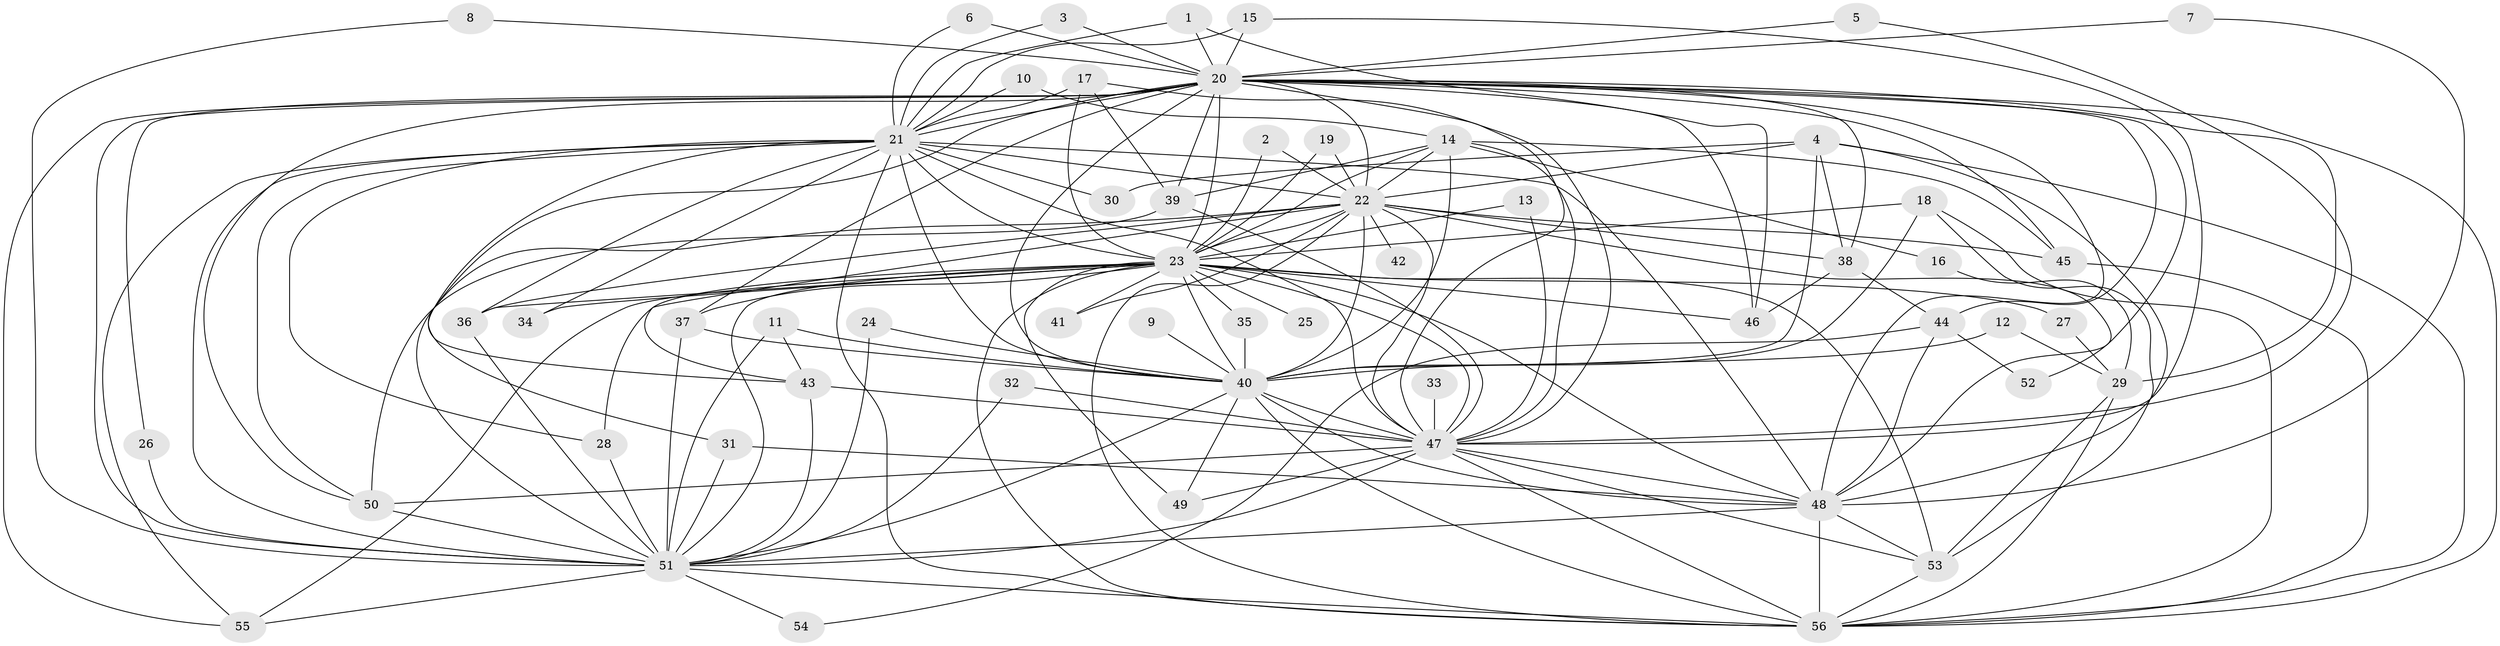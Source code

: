 // original degree distribution, {23: 0.018018018018018018, 22: 0.009009009009009009, 19: 0.009009009009009009, 26: 0.009009009009009009, 25: 0.009009009009009009, 16: 0.009009009009009009, 15: 0.009009009009009009, 35: 0.009009009009009009, 21: 0.009009009009009009, 5: 0.036036036036036036, 3: 0.1981981981981982, 4: 0.09009009009009009, 2: 0.5585585585585585, 6: 0.018018018018018018, 7: 0.009009009009009009}
// Generated by graph-tools (version 1.1) at 2025/49/03/09/25 03:49:35]
// undirected, 56 vertices, 160 edges
graph export_dot {
graph [start="1"]
  node [color=gray90,style=filled];
  1;
  2;
  3;
  4;
  5;
  6;
  7;
  8;
  9;
  10;
  11;
  12;
  13;
  14;
  15;
  16;
  17;
  18;
  19;
  20;
  21;
  22;
  23;
  24;
  25;
  26;
  27;
  28;
  29;
  30;
  31;
  32;
  33;
  34;
  35;
  36;
  37;
  38;
  39;
  40;
  41;
  42;
  43;
  44;
  45;
  46;
  47;
  48;
  49;
  50;
  51;
  52;
  53;
  54;
  55;
  56;
  1 -- 20 [weight=1.0];
  1 -- 21 [weight=1.0];
  1 -- 46 [weight=1.0];
  2 -- 22 [weight=1.0];
  2 -- 23 [weight=1.0];
  3 -- 20 [weight=1.0];
  3 -- 21 [weight=1.0];
  4 -- 22 [weight=1.0];
  4 -- 30 [weight=1.0];
  4 -- 38 [weight=1.0];
  4 -- 40 [weight=1.0];
  4 -- 48 [weight=2.0];
  4 -- 56 [weight=1.0];
  5 -- 20 [weight=1.0];
  5 -- 47 [weight=1.0];
  6 -- 20 [weight=1.0];
  6 -- 21 [weight=1.0];
  7 -- 20 [weight=1.0];
  7 -- 48 [weight=1.0];
  8 -- 20 [weight=1.0];
  8 -- 51 [weight=1.0];
  9 -- 40 [weight=1.0];
  10 -- 14 [weight=1.0];
  10 -- 21 [weight=1.0];
  11 -- 40 [weight=1.0];
  11 -- 43 [weight=1.0];
  11 -- 51 [weight=1.0];
  12 -- 29 [weight=1.0];
  12 -- 40 [weight=1.0];
  13 -- 23 [weight=1.0];
  13 -- 47 [weight=1.0];
  14 -- 16 [weight=1.0];
  14 -- 22 [weight=1.0];
  14 -- 23 [weight=1.0];
  14 -- 39 [weight=1.0];
  14 -- 40 [weight=1.0];
  14 -- 45 [weight=1.0];
  14 -- 47 [weight=1.0];
  15 -- 20 [weight=1.0];
  15 -- 21 [weight=1.0];
  15 -- 47 [weight=1.0];
  16 -- 29 [weight=1.0];
  17 -- 21 [weight=1.0];
  17 -- 23 [weight=1.0];
  17 -- 39 [weight=1.0];
  17 -- 47 [weight=1.0];
  18 -- 23 [weight=1.0];
  18 -- 40 [weight=1.0];
  18 -- 53 [weight=1.0];
  18 -- 56 [weight=1.0];
  19 -- 22 [weight=1.0];
  19 -- 23 [weight=1.0];
  20 -- 21 [weight=2.0];
  20 -- 22 [weight=2.0];
  20 -- 23 [weight=2.0];
  20 -- 26 [weight=1.0];
  20 -- 29 [weight=1.0];
  20 -- 31 [weight=1.0];
  20 -- 37 [weight=1.0];
  20 -- 38 [weight=1.0];
  20 -- 39 [weight=1.0];
  20 -- 40 [weight=2.0];
  20 -- 44 [weight=1.0];
  20 -- 45 [weight=1.0];
  20 -- 46 [weight=1.0];
  20 -- 47 [weight=1.0];
  20 -- 48 [weight=1.0];
  20 -- 50 [weight=1.0];
  20 -- 51 [weight=1.0];
  20 -- 52 [weight=1.0];
  20 -- 55 [weight=1.0];
  20 -- 56 [weight=3.0];
  21 -- 22 [weight=1.0];
  21 -- 23 [weight=2.0];
  21 -- 28 [weight=1.0];
  21 -- 30 [weight=1.0];
  21 -- 34 [weight=1.0];
  21 -- 36 [weight=1.0];
  21 -- 40 [weight=1.0];
  21 -- 43 [weight=1.0];
  21 -- 47 [weight=1.0];
  21 -- 48 [weight=1.0];
  21 -- 50 [weight=1.0];
  21 -- 51 [weight=1.0];
  21 -- 55 [weight=1.0];
  21 -- 56 [weight=1.0];
  22 -- 23 [weight=2.0];
  22 -- 36 [weight=2.0];
  22 -- 38 [weight=1.0];
  22 -- 40 [weight=1.0];
  22 -- 41 [weight=1.0];
  22 -- 42 [weight=2.0];
  22 -- 43 [weight=1.0];
  22 -- 45 [weight=1.0];
  22 -- 47 [weight=1.0];
  22 -- 48 [weight=1.0];
  22 -- 51 [weight=1.0];
  22 -- 56 [weight=1.0];
  23 -- 25 [weight=1.0];
  23 -- 27 [weight=1.0];
  23 -- 28 [weight=1.0];
  23 -- 34 [weight=1.0];
  23 -- 35 [weight=1.0];
  23 -- 36 [weight=1.0];
  23 -- 37 [weight=2.0];
  23 -- 40 [weight=2.0];
  23 -- 41 [weight=1.0];
  23 -- 46 [weight=1.0];
  23 -- 47 [weight=2.0];
  23 -- 48 [weight=2.0];
  23 -- 49 [weight=1.0];
  23 -- 51 [weight=2.0];
  23 -- 53 [weight=1.0];
  23 -- 55 [weight=1.0];
  23 -- 56 [weight=3.0];
  24 -- 40 [weight=1.0];
  24 -- 51 [weight=1.0];
  26 -- 51 [weight=1.0];
  27 -- 29 [weight=1.0];
  28 -- 51 [weight=2.0];
  29 -- 53 [weight=1.0];
  29 -- 56 [weight=1.0];
  31 -- 48 [weight=1.0];
  31 -- 51 [weight=1.0];
  32 -- 47 [weight=1.0];
  32 -- 51 [weight=1.0];
  33 -- 47 [weight=1.0];
  35 -- 40 [weight=1.0];
  36 -- 51 [weight=1.0];
  37 -- 40 [weight=1.0];
  37 -- 51 [weight=2.0];
  38 -- 44 [weight=1.0];
  38 -- 46 [weight=1.0];
  39 -- 47 [weight=1.0];
  39 -- 50 [weight=1.0];
  40 -- 47 [weight=3.0];
  40 -- 48 [weight=2.0];
  40 -- 49 [weight=1.0];
  40 -- 51 [weight=1.0];
  40 -- 56 [weight=1.0];
  43 -- 47 [weight=1.0];
  43 -- 51 [weight=1.0];
  44 -- 48 [weight=2.0];
  44 -- 52 [weight=1.0];
  44 -- 54 [weight=1.0];
  45 -- 56 [weight=1.0];
  47 -- 48 [weight=1.0];
  47 -- 49 [weight=1.0];
  47 -- 50 [weight=1.0];
  47 -- 51 [weight=1.0];
  47 -- 53 [weight=1.0];
  47 -- 56 [weight=1.0];
  48 -- 51 [weight=1.0];
  48 -- 53 [weight=1.0];
  48 -- 56 [weight=1.0];
  50 -- 51 [weight=1.0];
  51 -- 54 [weight=1.0];
  51 -- 55 [weight=1.0];
  51 -- 56 [weight=1.0];
  53 -- 56 [weight=1.0];
}
